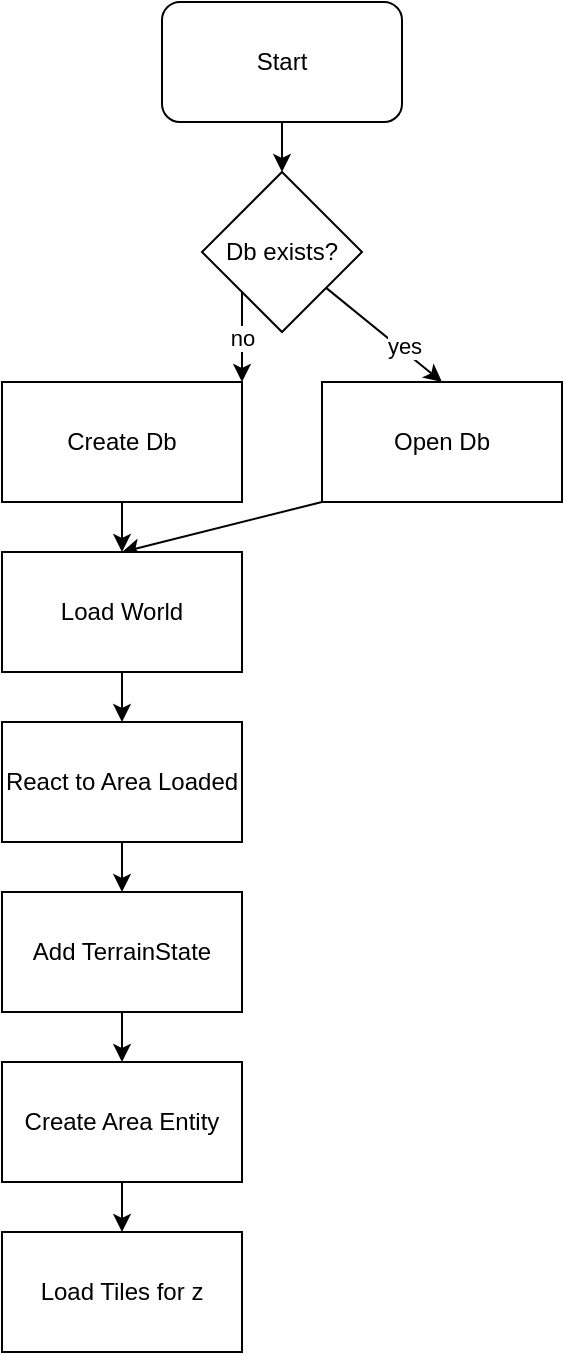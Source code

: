 <mxfile version="14.7.6" type="github">
  <diagram id="C5RBs43oDa-KdzZeNtuy" name="Page-1">
    <mxGraphModel dx="1154" dy="800" grid="1" gridSize="10" guides="1" tooltips="1" connect="1" arrows="1" fold="1" page="1" pageScale="1" pageWidth="827" pageHeight="1169" math="0" shadow="0">
      <root>
        <mxCell id="WIyWlLk6GJQsqaUBKTNV-0" />
        <mxCell id="WIyWlLk6GJQsqaUBKTNV-1" parent="WIyWlLk6GJQsqaUBKTNV-0" />
        <mxCell id="2Qf_NVuEQc3LUc1q7DUG-2" value="" style="edgeStyle=orthogonalEdgeStyle;rounded=0;orthogonalLoop=1;jettySize=auto;html=1;noEdgeStyle=1;orthogonal=1;shadow=0;" parent="WIyWlLk6GJQsqaUBKTNV-1" source="2Qf_NVuEQc3LUc1q7DUG-0" target="2Qf_NVuEQc3LUc1q7DUG-1" edge="1">
          <mxGeometry relative="1" as="geometry" />
        </mxCell>
        <mxCell id="2Qf_NVuEQc3LUc1q7DUG-0" value="Start" style="rounded=1;whiteSpace=wrap;html=1;" parent="WIyWlLk6GJQsqaUBKTNV-1" vertex="1">
          <mxGeometry x="155" width="120" height="60" as="geometry" />
        </mxCell>
        <mxCell id="2Qf_NVuEQc3LUc1q7DUG-6" value="no" style="edgeStyle=orthogonalEdgeStyle;rounded=0;orthogonalLoop=1;jettySize=auto;html=1;noEdgeStyle=1;orthogonal=1;" parent="WIyWlLk6GJQsqaUBKTNV-1" source="2Qf_NVuEQc3LUc1q7DUG-1" target="2Qf_NVuEQc3LUc1q7DUG-3" edge="1">
          <mxGeometry relative="1" as="geometry" />
        </mxCell>
        <mxCell id="2Qf_NVuEQc3LUc1q7DUG-8" style="edgeStyle=orthogonalEdgeStyle;rounded=0;orthogonalLoop=1;jettySize=auto;html=1;entryX=0.5;entryY=0;entryDx=0;entryDy=0;noEdgeStyle=1;orthogonal=1;" parent="WIyWlLk6GJQsqaUBKTNV-1" source="2Qf_NVuEQc3LUc1q7DUG-1" target="2Qf_NVuEQc3LUc1q7DUG-7" edge="1">
          <mxGeometry relative="1" as="geometry" />
        </mxCell>
        <mxCell id="2Qf_NVuEQc3LUc1q7DUG-9" value="yes" style="edgeLabel;html=1;align=center;verticalAlign=middle;resizable=0;points=[];" parent="2Qf_NVuEQc3LUc1q7DUG-8" vertex="1" connectable="0">
          <mxGeometry x="0.298" y="2" relative="1" as="geometry">
            <mxPoint as="offset" />
          </mxGeometry>
        </mxCell>
        <mxCell id="2Qf_NVuEQc3LUc1q7DUG-1" value="Db exists?" style="rhombus;whiteSpace=wrap;html=1;" parent="WIyWlLk6GJQsqaUBKTNV-1" vertex="1">
          <mxGeometry x="175" y="85" width="80" height="80" as="geometry" />
        </mxCell>
        <mxCell id="2Qf_NVuEQc3LUc1q7DUG-11" value="" style="edgeStyle=orthogonalEdgeStyle;rounded=0;orthogonalLoop=1;jettySize=auto;html=1;noEdgeStyle=1;orthogonal=1;" parent="WIyWlLk6GJQsqaUBKTNV-1" source="2Qf_NVuEQc3LUc1q7DUG-3" target="2Qf_NVuEQc3LUc1q7DUG-10" edge="1">
          <mxGeometry relative="1" as="geometry" />
        </mxCell>
        <mxCell id="2Qf_NVuEQc3LUc1q7DUG-3" value="Create Db" style="rounded=0;whiteSpace=wrap;html=1;" parent="WIyWlLk6GJQsqaUBKTNV-1" vertex="1">
          <mxGeometry x="75" y="190" width="120" height="60" as="geometry" />
        </mxCell>
        <mxCell id="2Qf_NVuEQc3LUc1q7DUG-12" style="edgeStyle=orthogonalEdgeStyle;rounded=0;orthogonalLoop=1;jettySize=auto;html=1;entryX=0.5;entryY=0;entryDx=0;entryDy=0;noEdgeStyle=1;orthogonal=1;" parent="WIyWlLk6GJQsqaUBKTNV-1" source="2Qf_NVuEQc3LUc1q7DUG-7" target="2Qf_NVuEQc3LUc1q7DUG-10" edge="1">
          <mxGeometry relative="1" as="geometry" />
        </mxCell>
        <mxCell id="2Qf_NVuEQc3LUc1q7DUG-7" value="Open Db" style="rounded=0;whiteSpace=wrap;html=1;" parent="WIyWlLk6GJQsqaUBKTNV-1" vertex="1">
          <mxGeometry x="235" y="190" width="120" height="60" as="geometry" />
        </mxCell>
        <mxCell id="2Qf_NVuEQc3LUc1q7DUG-14" value="" style="edgeStyle=orthogonalEdgeStyle;rounded=0;orthogonalLoop=1;jettySize=auto;html=1;" parent="WIyWlLk6GJQsqaUBKTNV-1" source="2Qf_NVuEQc3LUc1q7DUG-10" target="2Qf_NVuEQc3LUc1q7DUG-13" edge="1">
          <mxGeometry relative="1" as="geometry" />
        </mxCell>
        <mxCell id="2Qf_NVuEQc3LUc1q7DUG-10" value="Load World" style="rounded=0;whiteSpace=wrap;html=1;" parent="WIyWlLk6GJQsqaUBKTNV-1" vertex="1">
          <mxGeometry x="75" y="275" width="120" height="60" as="geometry" />
        </mxCell>
        <mxCell id="2Qf_NVuEQc3LUc1q7DUG-18" value="" style="edgeStyle=orthogonalEdgeStyle;rounded=0;orthogonalLoop=1;jettySize=auto;html=1;shadow=0;" parent="WIyWlLk6GJQsqaUBKTNV-1" source="2Qf_NVuEQc3LUc1q7DUG-13" target="2Qf_NVuEQc3LUc1q7DUG-17" edge="1">
          <mxGeometry relative="1" as="geometry" />
        </mxCell>
        <mxCell id="2Qf_NVuEQc3LUc1q7DUG-13" value="React to Area Loaded" style="rounded=0;whiteSpace=wrap;html=1;" parent="WIyWlLk6GJQsqaUBKTNV-1" vertex="1">
          <mxGeometry x="75" y="360" width="120" height="60" as="geometry" />
        </mxCell>
        <mxCell id="2Qf_NVuEQc3LUc1q7DUG-21" value="" style="edgeStyle=orthogonalEdgeStyle;rounded=0;orthogonalLoop=1;jettySize=auto;html=1;shadow=0;" parent="WIyWlLk6GJQsqaUBKTNV-1" source="2Qf_NVuEQc3LUc1q7DUG-15" target="2Qf_NVuEQc3LUc1q7DUG-20" edge="1">
          <mxGeometry relative="1" as="geometry" />
        </mxCell>
        <mxCell id="2Qf_NVuEQc3LUc1q7DUG-15" value="Create Area Entity" style="rounded=0;whiteSpace=wrap;html=1;" parent="WIyWlLk6GJQsqaUBKTNV-1" vertex="1">
          <mxGeometry x="75" y="530" width="120" height="60" as="geometry" />
        </mxCell>
        <mxCell id="2Qf_NVuEQc3LUc1q7DUG-19" value="" style="edgeStyle=orthogonalEdgeStyle;rounded=0;orthogonalLoop=1;jettySize=auto;html=1;shadow=0;" parent="WIyWlLk6GJQsqaUBKTNV-1" source="2Qf_NVuEQc3LUc1q7DUG-17" target="2Qf_NVuEQc3LUc1q7DUG-15" edge="1">
          <mxGeometry relative="1" as="geometry" />
        </mxCell>
        <mxCell id="2Qf_NVuEQc3LUc1q7DUG-17" value="Add TerrainState" style="rounded=0;whiteSpace=wrap;html=1;" parent="WIyWlLk6GJQsqaUBKTNV-1" vertex="1">
          <mxGeometry x="75" y="445" width="120" height="60" as="geometry" />
        </mxCell>
        <mxCell id="2Qf_NVuEQc3LUc1q7DUG-20" value="Load Tiles for z" style="rounded=0;whiteSpace=wrap;html=1;" parent="WIyWlLk6GJQsqaUBKTNV-1" vertex="1">
          <mxGeometry x="75" y="615" width="120" height="60" as="geometry" />
        </mxCell>
      </root>
    </mxGraphModel>
  </diagram>
</mxfile>
